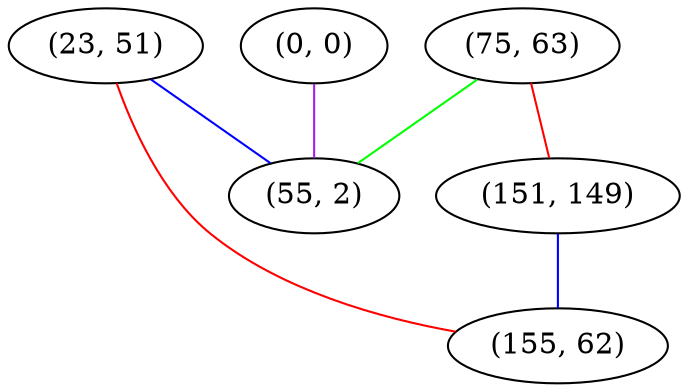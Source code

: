 graph "" {
"(23, 51)";
"(0, 0)";
"(75, 63)";
"(55, 2)";
"(151, 149)";
"(155, 62)";
"(23, 51)" -- "(55, 2)"  [color=blue, key=0, weight=3];
"(23, 51)" -- "(155, 62)"  [color=red, key=0, weight=1];
"(0, 0)" -- "(55, 2)"  [color=purple, key=0, weight=4];
"(75, 63)" -- "(151, 149)"  [color=red, key=0, weight=1];
"(75, 63)" -- "(55, 2)"  [color=green, key=0, weight=2];
"(151, 149)" -- "(155, 62)"  [color=blue, key=0, weight=3];
}
